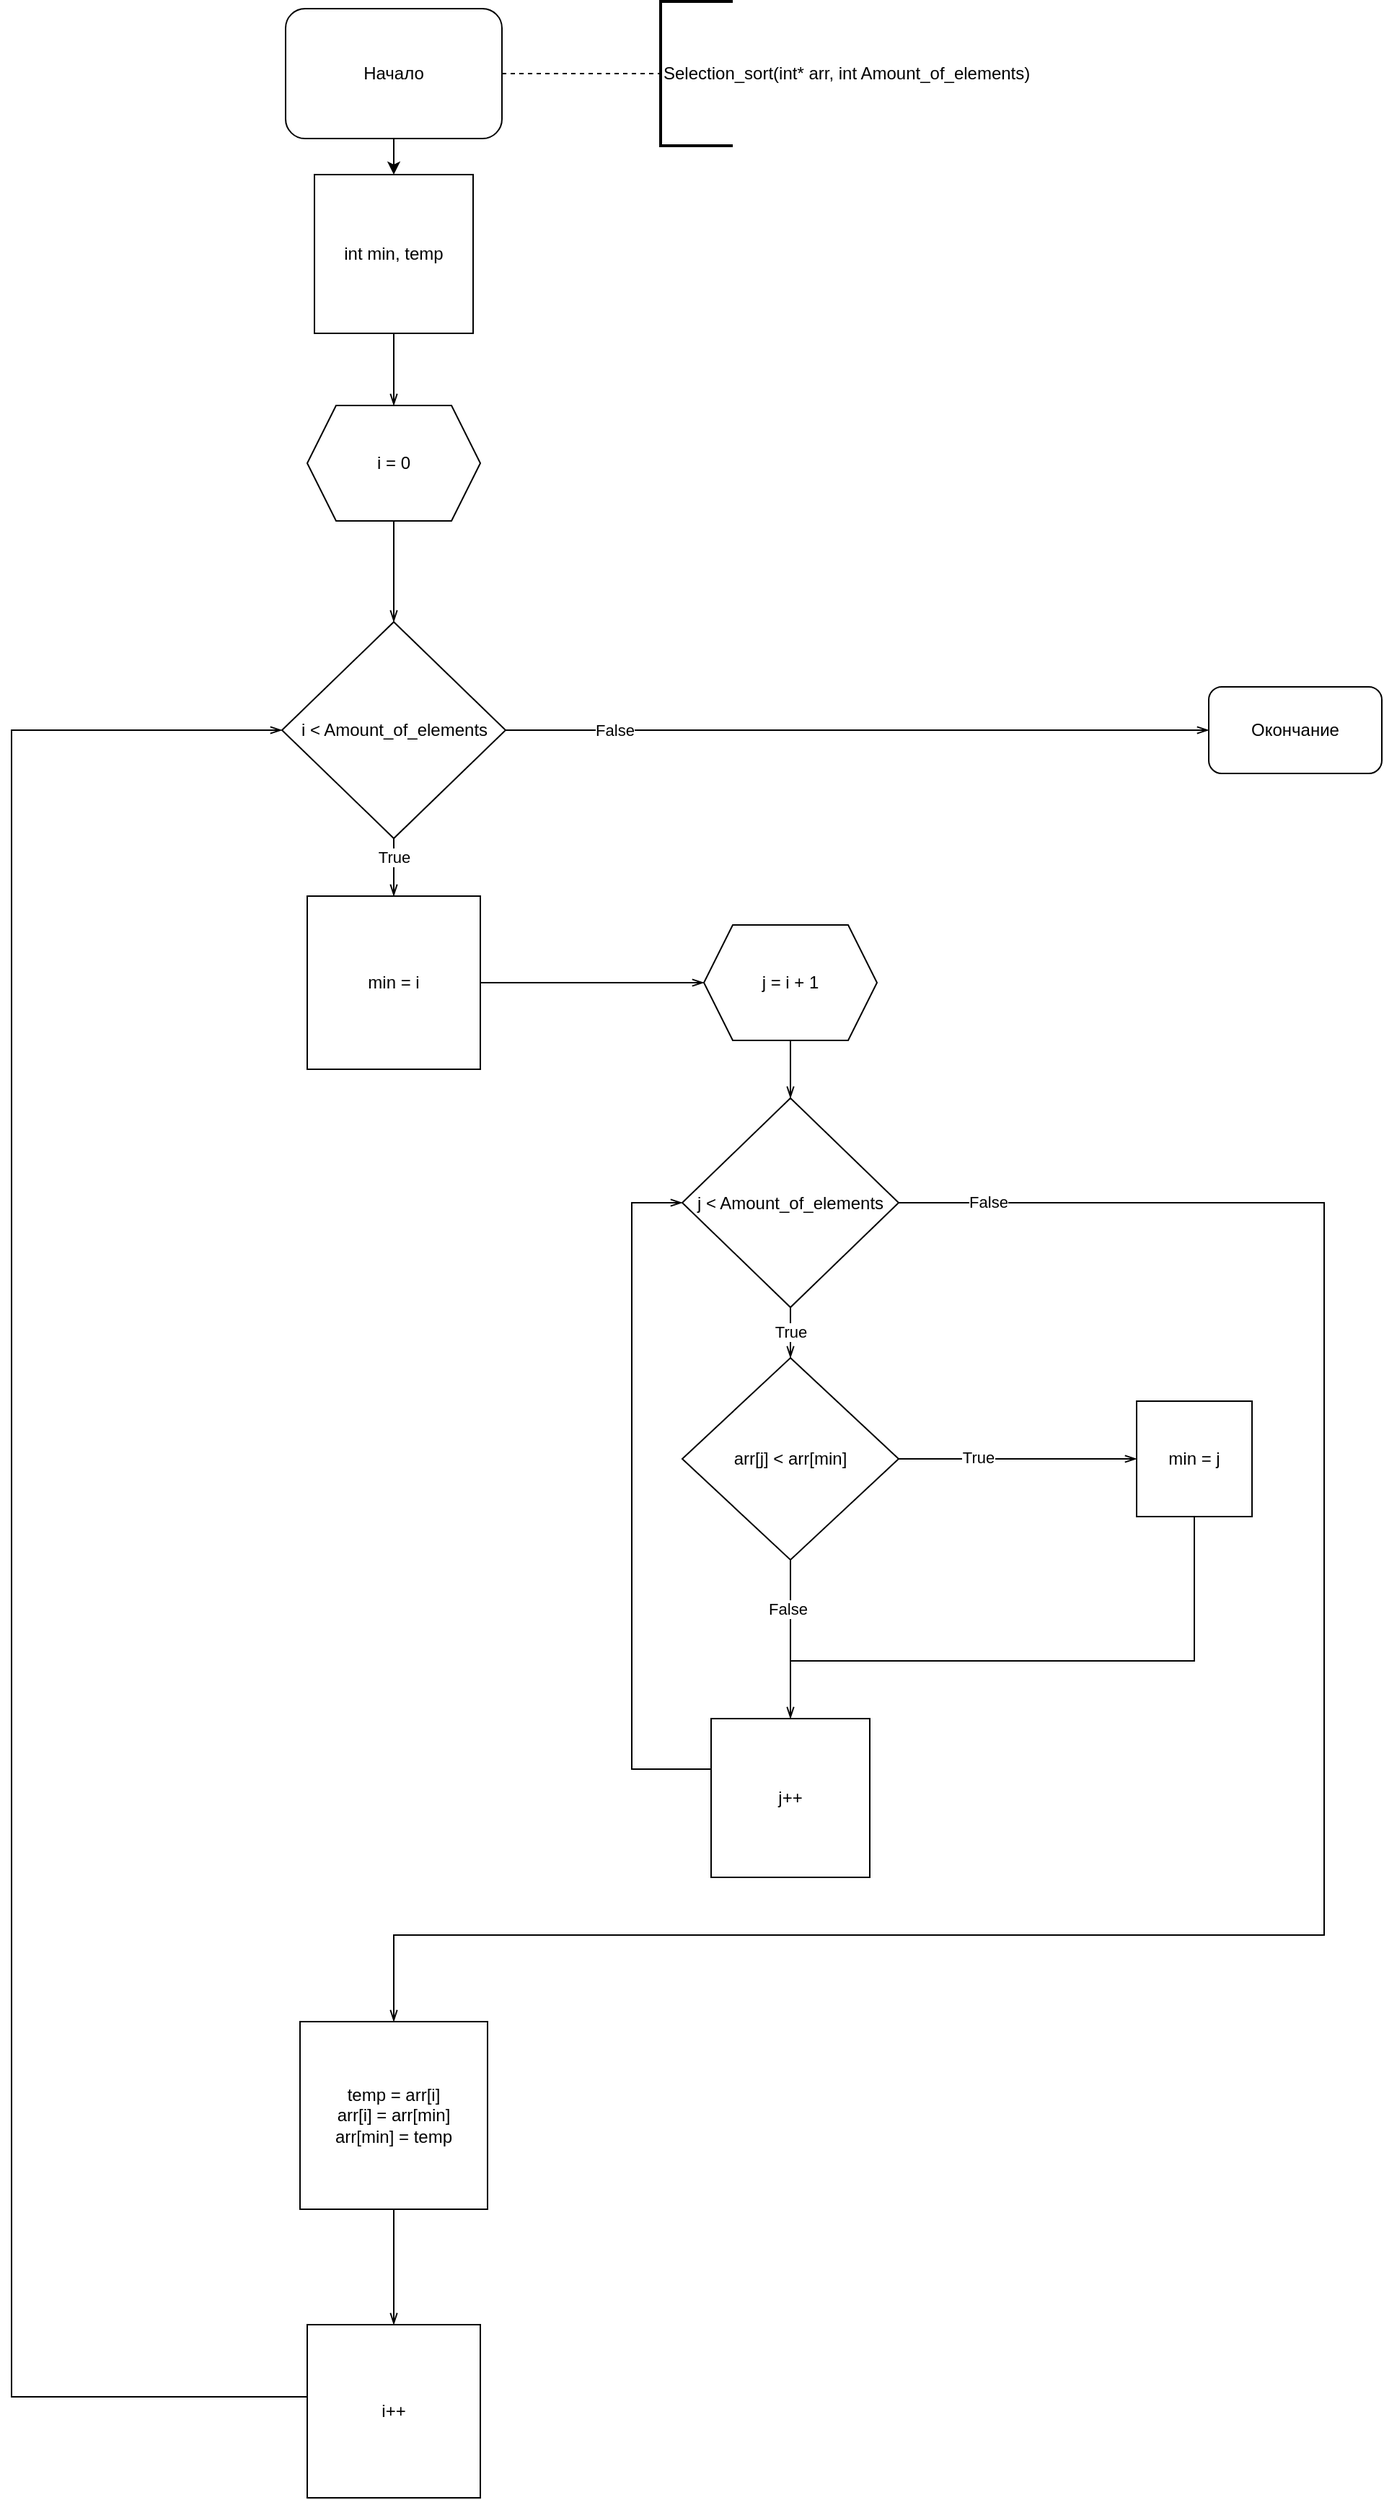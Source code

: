 <mxfile version="15.6.8" type="github">
  <diagram id="JtWoORu62oSFt6Ij9DHz" name="Page-1">
    <mxGraphModel dx="1422" dy="762" grid="1" gridSize="10" guides="1" tooltips="1" connect="1" arrows="1" fold="1" page="1" pageScale="1" pageWidth="850" pageHeight="1100" math="0" shadow="0">
      <root>
        <mxCell id="0" />
        <mxCell id="1" parent="0" />
        <mxCell id="2sIGeX1ukINf47vbquPl-16" value="" style="edgeStyle=orthogonalEdgeStyle;rounded=0;orthogonalLoop=1;jettySize=auto;html=1;" edge="1" parent="1" source="2sIGeX1ukINf47vbquPl-1" target="2sIGeX1ukINf47vbquPl-5">
          <mxGeometry relative="1" as="geometry" />
        </mxCell>
        <mxCell id="2sIGeX1ukINf47vbquPl-1" value="Начало" style="rounded=1;whiteSpace=wrap;html=1;" vertex="1" parent="1">
          <mxGeometry x="300" y="35" width="150" height="90" as="geometry" />
        </mxCell>
        <mxCell id="2sIGeX1ukINf47vbquPl-3" value="Selection_sort(int* arr, int Amount_of_elements)" style="strokeWidth=2;html=1;shape=mxgraph.flowchart.annotation_1;align=left;pointerEvents=1;" vertex="1" parent="1">
          <mxGeometry x="560" y="30" width="50" height="100" as="geometry" />
        </mxCell>
        <mxCell id="2sIGeX1ukINf47vbquPl-4" value="" style="endArrow=none;dashed=1;html=1;rounded=0;exitX=1;exitY=0.5;exitDx=0;exitDy=0;entryX=0;entryY=0.5;entryDx=0;entryDy=0;entryPerimeter=0;" edge="1" parent="1" source="2sIGeX1ukINf47vbquPl-1" target="2sIGeX1ukINf47vbquPl-3">
          <mxGeometry width="50" height="50" relative="1" as="geometry">
            <mxPoint x="400" y="420" as="sourcePoint" />
            <mxPoint x="450" y="370" as="targetPoint" />
          </mxGeometry>
        </mxCell>
        <mxCell id="2sIGeX1ukINf47vbquPl-22" style="edgeStyle=orthogonalEdgeStyle;rounded=0;orthogonalLoop=1;jettySize=auto;html=1;exitX=0.5;exitY=1;exitDx=0;exitDy=0;entryX=0.5;entryY=0;entryDx=0;entryDy=0;endArrow=openThin;endFill=0;" edge="1" parent="1" source="2sIGeX1ukINf47vbquPl-5" target="2sIGeX1ukINf47vbquPl-20">
          <mxGeometry relative="1" as="geometry" />
        </mxCell>
        <mxCell id="2sIGeX1ukINf47vbquPl-5" value="int min, temp" style="whiteSpace=wrap;html=1;aspect=fixed;" vertex="1" parent="1">
          <mxGeometry x="320" y="150" width="110" height="110" as="geometry" />
        </mxCell>
        <mxCell id="2sIGeX1ukINf47vbquPl-53" style="edgeStyle=orthogonalEdgeStyle;rounded=0;orthogonalLoop=1;jettySize=auto;html=1;exitX=1;exitY=0.5;exitDx=0;exitDy=0;startArrow=none;startFill=0;endArrow=openThin;endFill=0;" edge="1" parent="1" source="2sIGeX1ukINf47vbquPl-6" target="2sIGeX1ukINf47vbquPl-52">
          <mxGeometry relative="1" as="geometry" />
        </mxCell>
        <mxCell id="2sIGeX1ukINf47vbquPl-60" value="False" style="edgeLabel;html=1;align=center;verticalAlign=middle;resizable=0;points=[];" vertex="1" connectable="0" parent="2sIGeX1ukINf47vbquPl-53">
          <mxGeometry x="-0.712" y="-3" relative="1" as="geometry">
            <mxPoint x="5" y="-3" as="offset" />
          </mxGeometry>
        </mxCell>
        <mxCell id="2sIGeX1ukINf47vbquPl-59" value="" style="edgeStyle=orthogonalEdgeStyle;rounded=0;orthogonalLoop=1;jettySize=auto;html=1;startArrow=none;startFill=0;endArrow=openThin;endFill=0;" edge="1" parent="1" source="2sIGeX1ukINf47vbquPl-6" target="2sIGeX1ukINf47vbquPl-9">
          <mxGeometry relative="1" as="geometry">
            <Array as="points">
              <mxPoint x="375" y="630" />
              <mxPoint x="375" y="630" />
            </Array>
          </mxGeometry>
        </mxCell>
        <mxCell id="2sIGeX1ukINf47vbquPl-61" value="True" style="edgeLabel;html=1;align=center;verticalAlign=middle;resizable=0;points=[];" vertex="1" connectable="0" parent="2sIGeX1ukINf47vbquPl-59">
          <mxGeometry x="-0.294" y="-1" relative="1" as="geometry">
            <mxPoint x="1" y="-1" as="offset" />
          </mxGeometry>
        </mxCell>
        <mxCell id="2sIGeX1ukINf47vbquPl-6" value="i &amp;lt; Amount_of_elements" style="rhombus;whiteSpace=wrap;html=1;" vertex="1" parent="1">
          <mxGeometry x="297.5" y="460" width="155" height="150" as="geometry" />
        </mxCell>
        <mxCell id="2sIGeX1ukINf47vbquPl-38" value="" style="edgeStyle=orthogonalEdgeStyle;rounded=0;orthogonalLoop=1;jettySize=auto;html=1;startArrow=none;startFill=0;endArrow=openThin;endFill=0;" edge="1" parent="1" source="2sIGeX1ukINf47vbquPl-9" target="2sIGeX1ukINf47vbquPl-36">
          <mxGeometry relative="1" as="geometry" />
        </mxCell>
        <mxCell id="2sIGeX1ukINf47vbquPl-9" value="min = i" style="whiteSpace=wrap;html=1;aspect=fixed;" vertex="1" parent="1">
          <mxGeometry x="315" y="650" width="120" height="120" as="geometry" />
        </mxCell>
        <mxCell id="2sIGeX1ukINf47vbquPl-33" style="edgeStyle=orthogonalEdgeStyle;rounded=0;orthogonalLoop=1;jettySize=auto;html=1;entryX=0;entryY=0.5;entryDx=0;entryDy=0;startArrow=none;startFill=0;endArrow=openThin;endFill=0;exitX=0;exitY=0.5;exitDx=0;exitDy=0;" edge="1" parent="1" source="2sIGeX1ukINf47vbquPl-10" target="2sIGeX1ukINf47vbquPl-6">
          <mxGeometry relative="1" as="geometry">
            <mxPoint x="90" y="850" as="sourcePoint" />
            <Array as="points">
              <mxPoint x="110" y="1690" />
              <mxPoint x="110" y="535" />
            </Array>
          </mxGeometry>
        </mxCell>
        <mxCell id="2sIGeX1ukINf47vbquPl-10" value="i++" style="whiteSpace=wrap;html=1;aspect=fixed;" vertex="1" parent="1">
          <mxGeometry x="315" y="1640" width="120" height="120" as="geometry" />
        </mxCell>
        <mxCell id="2sIGeX1ukINf47vbquPl-23" style="edgeStyle=orthogonalEdgeStyle;rounded=0;orthogonalLoop=1;jettySize=auto;html=1;exitX=0.5;exitY=1;exitDx=0;exitDy=0;entryX=0.5;entryY=0;entryDx=0;entryDy=0;endArrow=openThin;endFill=0;" edge="1" parent="1" source="2sIGeX1ukINf47vbquPl-20" target="2sIGeX1ukINf47vbquPl-6">
          <mxGeometry relative="1" as="geometry">
            <Array as="points">
              <mxPoint x="375" y="440" />
              <mxPoint x="375" y="440" />
            </Array>
          </mxGeometry>
        </mxCell>
        <mxCell id="2sIGeX1ukINf47vbquPl-20" value="i = 0" style="shape=hexagon;perimeter=hexagonPerimeter2;whiteSpace=wrap;html=1;fixedSize=1;" vertex="1" parent="1">
          <mxGeometry x="315" y="310" width="120" height="80" as="geometry" />
        </mxCell>
        <mxCell id="2sIGeX1ukINf47vbquPl-39" value="" style="edgeStyle=orthogonalEdgeStyle;rounded=0;orthogonalLoop=1;jettySize=auto;html=1;startArrow=none;startFill=0;endArrow=openThin;endFill=0;" edge="1" parent="1" source="2sIGeX1ukINf47vbquPl-36" target="2sIGeX1ukINf47vbquPl-37">
          <mxGeometry relative="1" as="geometry" />
        </mxCell>
        <mxCell id="2sIGeX1ukINf47vbquPl-36" value="j = i + 1" style="shape=hexagon;perimeter=hexagonPerimeter2;whiteSpace=wrap;html=1;fixedSize=1;" vertex="1" parent="1">
          <mxGeometry x="590" y="670" width="120" height="80" as="geometry" />
        </mxCell>
        <mxCell id="2sIGeX1ukINf47vbquPl-41" value="" style="edgeStyle=orthogonalEdgeStyle;rounded=0;orthogonalLoop=1;jettySize=auto;html=1;startArrow=none;startFill=0;endArrow=openThin;endFill=0;" edge="1" parent="1" source="2sIGeX1ukINf47vbquPl-37" target="2sIGeX1ukINf47vbquPl-40">
          <mxGeometry relative="1" as="geometry" />
        </mxCell>
        <mxCell id="2sIGeX1ukINf47vbquPl-56" value="True" style="edgeLabel;html=1;align=center;verticalAlign=middle;resizable=0;points=[];" vertex="1" connectable="0" parent="2sIGeX1ukINf47vbquPl-41">
          <mxGeometry x="-0.242" relative="1" as="geometry">
            <mxPoint as="offset" />
          </mxGeometry>
        </mxCell>
        <mxCell id="2sIGeX1ukINf47vbquPl-50" style="edgeStyle=orthogonalEdgeStyle;rounded=0;orthogonalLoop=1;jettySize=auto;html=1;exitX=1;exitY=0.5;exitDx=0;exitDy=0;entryX=0.5;entryY=0;entryDx=0;entryDy=0;startArrow=none;startFill=0;endArrow=openThin;endFill=0;" edge="1" parent="1" source="2sIGeX1ukINf47vbquPl-37" target="2sIGeX1ukINf47vbquPl-49">
          <mxGeometry relative="1" as="geometry">
            <Array as="points">
              <mxPoint x="1020" y="863" />
              <mxPoint x="1020" y="1370" />
              <mxPoint x="375" y="1370" />
            </Array>
          </mxGeometry>
        </mxCell>
        <mxCell id="2sIGeX1ukINf47vbquPl-54" value="False" style="edgeLabel;html=1;align=center;verticalAlign=middle;resizable=0;points=[];" vertex="1" connectable="0" parent="2sIGeX1ukINf47vbquPl-50">
          <mxGeometry x="-0.917" y="1" relative="1" as="geometry">
            <mxPoint x="-1" as="offset" />
          </mxGeometry>
        </mxCell>
        <mxCell id="2sIGeX1ukINf47vbquPl-37" value="j &amp;lt; Amount_of_elements" style="rhombus;whiteSpace=wrap;html=1;" vertex="1" parent="1">
          <mxGeometry x="575" y="790" width="150" height="145" as="geometry" />
        </mxCell>
        <mxCell id="2sIGeX1ukINf47vbquPl-43" value="" style="edgeStyle=orthogonalEdgeStyle;rounded=0;orthogonalLoop=1;jettySize=auto;html=1;startArrow=none;startFill=0;endArrow=openThin;endFill=0;" edge="1" parent="1" source="2sIGeX1ukINf47vbquPl-40" target="2sIGeX1ukINf47vbquPl-42">
          <mxGeometry relative="1" as="geometry">
            <Array as="points">
              <mxPoint x="650" y="1180" />
              <mxPoint x="650" y="1180" />
            </Array>
          </mxGeometry>
        </mxCell>
        <mxCell id="2sIGeX1ukINf47vbquPl-58" value="False" style="edgeLabel;html=1;align=center;verticalAlign=middle;resizable=0;points=[];" vertex="1" connectable="0" parent="2sIGeX1ukINf47vbquPl-43">
          <mxGeometry x="-0.384" y="-2" relative="1" as="geometry">
            <mxPoint as="offset" />
          </mxGeometry>
        </mxCell>
        <mxCell id="2sIGeX1ukINf47vbquPl-46" value="" style="edgeStyle=orthogonalEdgeStyle;rounded=0;orthogonalLoop=1;jettySize=auto;html=1;startArrow=none;startFill=0;endArrow=openThin;endFill=0;" edge="1" parent="1" source="2sIGeX1ukINf47vbquPl-40" target="2sIGeX1ukINf47vbquPl-45">
          <mxGeometry relative="1" as="geometry" />
        </mxCell>
        <mxCell id="2sIGeX1ukINf47vbquPl-57" value="True" style="edgeLabel;html=1;align=center;verticalAlign=middle;resizable=0;points=[];" vertex="1" connectable="0" parent="2sIGeX1ukINf47vbquPl-46">
          <mxGeometry x="-0.332" y="1" relative="1" as="geometry">
            <mxPoint as="offset" />
          </mxGeometry>
        </mxCell>
        <mxCell id="2sIGeX1ukINf47vbquPl-40" value="arr[j] &amp;lt; arr[min]" style="rhombus;whiteSpace=wrap;html=1;" vertex="1" parent="1">
          <mxGeometry x="575" y="970" width="150" height="140" as="geometry" />
        </mxCell>
        <mxCell id="2sIGeX1ukINf47vbquPl-44" style="edgeStyle=orthogonalEdgeStyle;rounded=0;orthogonalLoop=1;jettySize=auto;html=1;entryX=0;entryY=0.5;entryDx=0;entryDy=0;startArrow=none;startFill=0;endArrow=openThin;endFill=0;" edge="1" parent="1" source="2sIGeX1ukINf47vbquPl-42" target="2sIGeX1ukINf47vbquPl-37">
          <mxGeometry relative="1" as="geometry">
            <Array as="points">
              <mxPoint x="540" y="1255" />
              <mxPoint x="540" y="863" />
            </Array>
          </mxGeometry>
        </mxCell>
        <mxCell id="2sIGeX1ukINf47vbquPl-42" value="j++" style="whiteSpace=wrap;html=1;aspect=fixed;" vertex="1" parent="1">
          <mxGeometry x="595" y="1220" width="110" height="110" as="geometry" />
        </mxCell>
        <mxCell id="2sIGeX1ukINf47vbquPl-48" style="edgeStyle=orthogonalEdgeStyle;rounded=0;orthogonalLoop=1;jettySize=auto;html=1;exitX=0.5;exitY=1;exitDx=0;exitDy=0;startArrow=none;startFill=0;endArrow=none;endFill=0;" edge="1" parent="1" source="2sIGeX1ukINf47vbquPl-45">
          <mxGeometry relative="1" as="geometry">
            <mxPoint x="650" y="1180" as="targetPoint" />
            <Array as="points">
              <mxPoint x="930" y="1180" />
              <mxPoint x="650" y="1180" />
            </Array>
          </mxGeometry>
        </mxCell>
        <mxCell id="2sIGeX1ukINf47vbquPl-45" value="min = j" style="whiteSpace=wrap;html=1;aspect=fixed;" vertex="1" parent="1">
          <mxGeometry x="890" y="1000" width="80" height="80" as="geometry" />
        </mxCell>
        <mxCell id="2sIGeX1ukINf47vbquPl-51" value="" style="edgeStyle=orthogonalEdgeStyle;rounded=0;orthogonalLoop=1;jettySize=auto;html=1;startArrow=none;startFill=0;endArrow=openThin;endFill=0;" edge="1" parent="1" source="2sIGeX1ukINf47vbquPl-49" target="2sIGeX1ukINf47vbquPl-10">
          <mxGeometry relative="1" as="geometry" />
        </mxCell>
        <mxCell id="2sIGeX1ukINf47vbquPl-49" value="temp = arr[i]&lt;br&gt;arr[i] = arr[min]&lt;br&gt;arr[min] = temp" style="whiteSpace=wrap;html=1;aspect=fixed;" vertex="1" parent="1">
          <mxGeometry x="310" y="1430" width="130" height="130" as="geometry" />
        </mxCell>
        <mxCell id="2sIGeX1ukINf47vbquPl-52" value="Окончание" style="rounded=1;whiteSpace=wrap;html=1;" vertex="1" parent="1">
          <mxGeometry x="940" y="505" width="120" height="60" as="geometry" />
        </mxCell>
      </root>
    </mxGraphModel>
  </diagram>
</mxfile>
